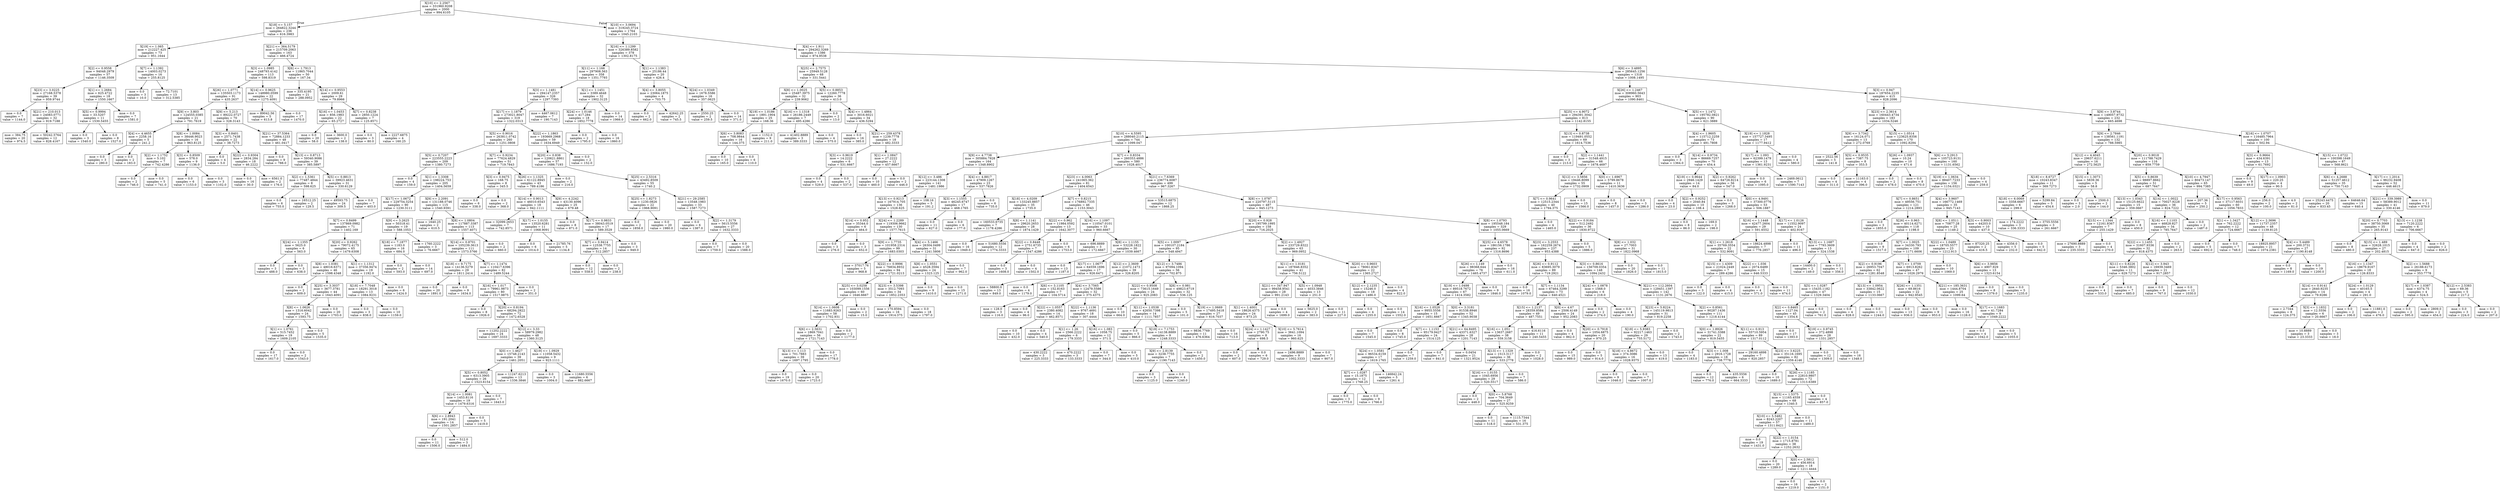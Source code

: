 digraph Tree {
node [shape=box] ;
0 [label="X[10] <= 2.2567\nmse = 331960.9208\nsamples = 2000\nvalue = 994.6105"] ;
1 [label="X[18] <= 5.157\nmse = 264822.3244\nsamples = 236\nvalue = 616.3983"] ;
0 -> 1 [labeldistance=2.5, labelangle=45, headlabel="True"] ;
2 [label="X[19] <= 1.065\nmse = 212227.425\nsamples = 73\nvalue = 951.1644"] ;
1 -> 2 ;
3 [label="X[2] <= 0.9558\nmse = 94048.2979\nsamples = 57\nvalue = 1146.3509"] ;
2 -> 3 ;
4 [label="X[23] <= 3.0225\nmse = 27168.5378\nsamples = 39\nvalue = 959.9744"] ;
3 -> 4 ;
5 [label="mse = 0.0\nsamples = 7\nvalue = 1144.0"] ;
4 -> 5 ;
6 [label="X[21] <= 210.013\nmse = 24083.0771\nsamples = 32\nvalue = 919.7188"] ;
4 -> 6 ;
7 [label="mse = 384.75\nsamples = 20\nvalue = 974.5"] ;
6 -> 7 ;
8 [label="mse = 50242.5764\nsamples = 12\nvalue = 828.4167"] ;
6 -> 8 ;
9 [label="X[1] <= 1.2684\nmse = 625.4722\nsamples = 18\nvalue = 1550.1667"] ;
3 -> 9 ;
10 [label="X[5] <= 0.9994\nmse = 33.5207\nsamples = 11\nvalue = 1530.5455"] ;
9 -> 10 ;
11 [label="mse = 0.0\nsamples = 3\nvalue = 1540.0"] ;
10 -> 11 ;
12 [label="mse = 0.0\nsamples = 8\nvalue = 1527.0"] ;
10 -> 12 ;
13 [label="mse = 0.0\nsamples = 7\nvalue = 1581.0"] ;
9 -> 13 ;
14 [label="X[7] <= 1.1392\nmse = 14003.0273\nsamples = 16\nvalue = 255.8125"] ;
2 -> 14 ;
15 [label="mse = 0.0\nsamples = 3\nvalue = 10.0"] ;
14 -> 15 ;
16 [label="mse = 72.7101\nsamples = 13\nvalue = 312.5385"] ;
14 -> 16 ;
17 [label="X[21] <= 364.5179\nmse = 215709.2063\nsamples = 163\nvalue = 466.4724"] ;
1 -> 17 ;
18 [label="X[3] <= 1.0985\nmse = 248793.4142\nsamples = 113\nvalue = 598.8319"] ;
17 -> 18 ;
19 [label="X[26] <= 1.0771\nmse = 135503.1173\nsamples = 91\nvalue = 435.2637"] ;
18 -> 19 ;
20 [label="X[9] <= 3.803\nmse = 124555.0385\nsamples = 21\nvalue = 791.7619"] ;
19 -> 20 ;
21 [label="X[4] <= 4.4655\nmse = 2258.16\nsamples = 5\nvalue = 241.2"] ;
20 -> 21 ;
22 [label="mse = 0.0\nsamples = 3\nvalue = 280.0"] ;
21 -> 22 ;
23 [label="mse = 0.0\nsamples = 2\nvalue = 183.0"] ;
21 -> 23 ;
24 [label="X[8] <= 1.0084\nmse = 38446.9023\nsamples = 16\nvalue = 963.8125"] ;
20 -> 24 ;
25 [label="X[2] <= 1.1752\nmse = 5.102\nsamples = 7\nvalue = 742.4286"] ;
24 -> 25 ;
26 [label="mse = 0.0\nsamples = 2\nvalue = 746.0"] ;
25 -> 26 ;
27 [label="mse = 0.0\nsamples = 5\nvalue = 741.0"] ;
25 -> 27 ;
28 [label="X[3] <= 0.8509\nmse = 578.0\nsamples = 9\nvalue = 1136.0"] ;
24 -> 28 ;
29 [label="mse = 0.0\nsamples = 6\nvalue = 1153.0"] ;
28 -> 29 ;
30 [label="mse = 0.0\nsamples = 3\nvalue = 1102.0"] ;
28 -> 30 ;
31 [label="X[9] <= 5.213\nmse = 89222.0727\nsamples = 70\nvalue = 328.3143"] ;
19 -> 31 ;
32 [label="X[3] <= 0.8401\nmse = 2571.7438\nsamples = 22\nvalue = 38.7273"] ;
31 -> 32 ;
33 [label="mse = 0.0\nsamples = 4\nvalue = 5.0"] ;
32 -> 33 ;
34 [label="X[22] <= 0.9304\nmse = 2834.284\nsamples = 18\nvalue = 46.2222"] ;
32 -> 34 ;
35 [label="mse = 0.0\nsamples = 16\nvalue = 30.0"] ;
34 -> 35 ;
36 [label="mse = 6561.0\nsamples = 2\nvalue = 176.0"] ;
34 -> 36 ;
37 [label="X[21] <= 37.5364\nmse = 72884.1233\nsamples = 48\nvalue = 461.0417"] ;
31 -> 37 ;
38 [label="mse = 0.0\nsamples = 9\nvalue = 788.0"] ;
37 -> 38 ;
39 [label="X[13] <= 0.8713\nmse = 59340.9086\nsamples = 39\nvalue = 385.5897"] ;
37 -> 39 ;
40 [label="X[2] <= 1.5361\nmse = 77487.4844\nsamples = 8\nvalue = 598.625"] ;
39 -> 40 ;
41 [label="mse = 0.0\nsamples = 6\nvalue = 755.0"] ;
40 -> 41 ;
42 [label="mse = 16512.25\nsamples = 2\nvalue = 129.5"] ;
40 -> 42 ;
43 [label="X[5] <= 0.8813\nmse = 39923.4631\nsamples = 31\nvalue = 330.6129"] ;
39 -> 43 ;
44 [label="mse = 49593.75\nsamples = 24\nvalue = 309.5"] ;
43 -> 44 ;
45 [label="mse = 0.0\nsamples = 7\nvalue = 403.0"] ;
43 -> 45 ;
46 [label="X[14] <= 0.9625\nmse = 148980.0599\nsamples = 22\nvalue = 1275.4091"] ;
18 -> 46 ;
47 [label="mse = 89042.56\nsamples = 5\nvalue = 613.8"] ;
46 -> 47 ;
48 [label="mse = 0.0\nsamples = 17\nvalue = 1470.0"] ;
46 -> 48 ;
49 [label="X[6] <= 1.7913\nmse = 11865.7044\nsamples = 50\nvalue = 167.34"] ;
17 -> 49 ;
50 [label="mse = 335.4195\nsamples = 21\nvalue = 288.0952"] ;
49 -> 50 ;
51 [label="X[14] <= 0.9553\nmse = 2009.61\nsamples = 29\nvalue = 79.8966"] ;
49 -> 51 ;
52 [label="X[16] <= 1.0453\nmse = 856.1983\nsamples = 22\nvalue = 65.2727"] ;
51 -> 52 ;
53 [label="mse = 0.0\nsamples = 20\nvalue = 58.0"] ;
52 -> 53 ;
54 [label="mse = 3600.0\nsamples = 2\nvalue = 138.0"] ;
52 -> 54 ;
55 [label="X[7] <= 0.8238\nmse = 2850.1224\nsamples = 7\nvalue = 125.8571"] ;
51 -> 55 ;
56 [label="mse = 0.0\nsamples = 3\nvalue = 80.0"] ;
55 -> 56 ;
57 [label="mse = 2227.6875\nsamples = 4\nvalue = 160.25"] ;
55 -> 57 ;
58 [label="X[10] <= 3.0694\nmse = 319245.3724\nsamples = 1764\nvalue = 1045.2103"] ;
0 -> 58 [labeldistance=2.5, labelangle=-45, headlabel="False"] ;
59 [label="X[16] <= 1.1299\nmse = 326389.8582\nsamples = 378\nvalue = 1302.8175"] ;
58 -> 59 ;
60 [label="X[11] <= 1.166\nmse = 297908.563\nsamples = 358\nvalue = 1351.7793"] ;
59 -> 60 ;
61 [label="X[3] <= 1.1481\nmse = 294147.2357\nsamples = 326\nvalue = 1297.7393"] ;
60 -> 61 ;
62 [label="X[17] <= 1.1879\nmse = 273021.8047\nsamples = 319\nvalue = 1322.0313"] ;
61 -> 62 ;
63 [label="X[5] <= 0.9016\nmse = 263811.0742\nsamples = 260\nvalue = 1251.0808"] ;
62 -> 63 ;
64 [label="X[5] <= 0.7207\nmse = 223555.2223\nsamples = 209\nvalue = 1380.7273"] ;
63 -> 64 ;
65 [label="mse = 0.0\nsamples = 4\nvalue = 159.0"] ;
64 -> 65 ;
66 [label="X[1] <= 1.3308\nmse = 198224.753\nsamples = 205\nvalue = 1404.5659"] ;
64 -> 66 ;
67 [label="X[17] <= 1.0672\nmse = 229754.3254\nsamples = 90\nvalue = 1230.3111"] ;
66 -> 67 ;
68 [label="X[7] <= 0.8499\nmse = 137869.0982\nsamples = 71\nvalue = 1402.169"] ;
67 -> 68 ;
69 [label="X[24] <= 1.1355\nmse = 5625.0\nsamples = 6\nvalue = 563.0"] ;
68 -> 69 ;
70 [label="mse = 0.0\nsamples = 3\nvalue = 488.0"] ;
69 -> 70 ;
71 [label="mse = 0.0\nsamples = 3\nvalue = 638.0"] ;
69 -> 71 ;
72 [label="X[20] <= 0.9262\nmse = 79072.4175\nsamples = 65\nvalue = 1479.6308"] ;
68 -> 72 ;
73 [label="X[8] <= 1.0381\nmse = 48016.6371\nsamples = 46\nvalue = 1598.4348"] ;
72 -> 73 ;
74 [label="mse = 0.0\nsamples = 2\nvalue = 609.0"] ;
73 -> 74 ;
75 [label="X[25] <= 3.3037\nmse = 3677.3781\nsamples = 44\nvalue = 1643.4091"] ;
73 -> 75 ;
76 [label="X[8] <= 1.0626\nmse = 1316.6042\nsamples = 24\nvalue = 1593.75"] ;
75 -> 76 ;
77 [label="X[1] <= 1.0761\nmse = 515.7452\nsamples = 19\nvalue = 1609.2105"] ;
76 -> 77 ;
78 [label="mse = 0.0\nsamples = 17\nvalue = 1617.0"] ;
77 -> 78 ;
79 [label="mse = 0.0\nsamples = 2\nvalue = 1543.0"] ;
77 -> 79 ;
80 [label="mse = 0.0\nsamples = 5\nvalue = 1535.0"] ;
76 -> 80 ;
81 [label="mse = 0.0\nsamples = 20\nvalue = 1703.0"] ;
75 -> 81 ;
82 [label="X[1] <= 1.1312\nmse = 37356.9474\nsamples = 19\nvalue = 1192.0"] ;
72 -> 82 ;
83 [label="X[18] <= 7.7048\nmse = 18291.3018\nsamples = 13\nvalue = 1084.9231"] ;
82 -> 83 ;
84 [label="mse = 0.0\nsamples = 3\nvalue = 838.0"] ;
83 -> 84 ;
85 [label="mse = 0.0\nsamples = 10\nvalue = 1159.0"] ;
83 -> 85 ;
86 [label="mse = 0.0\nsamples = 6\nvalue = 1424.0"] ;
82 -> 86 ;
87 [label="X[9] <= 3.2625\nmse = 50318.41\nsamples = 19\nvalue = 588.1053"] ;
67 -> 87 ;
88 [label="X[18] <= 7.1877\nmse = 1183.0\nsamples = 16\nvalue = 684.0"] ;
87 -> 88 ;
89 [label="mse = 0.0\nsamples = 2\nvalue = 593.0"] ;
88 -> 89 ;
90 [label="mse = 0.0\nsamples = 14\nvalue = 697.0"] ;
88 -> 90 ;
91 [label="mse = 1760.2222\nsamples = 3\nvalue = 76.6667"] ;
87 -> 91 ;
92 [label="X[9] <= 2.2091\nmse = 131188.0746\nsamples = 115\nvalue = 1540.9391"] ;
66 -> 92 ;
93 [label="mse = 1640.25\nsamples = 2\nvalue = 610.5"] ;
92 -> 93 ;
94 [label="X[8] <= 1.0804\nmse = 117887.3387\nsamples = 113\nvalue = 1557.4071"] ;
92 -> 94 ;
95 [label="X[14] <= 0.8701\nmse = 105239.3613\nsamples = 111\nvalue = 1573.5766"] ;
94 -> 95 ;
96 [label="X[18] <= 9.7175\nmse = 14136.5279\nsamples = 29\nvalue = 1811.2414"] ;
95 -> 96 ;
97 [label="mse = 0.0\nsamples = 20\nvalue = 1891.0"] ;
96 -> 97 ;
98 [label="mse = 0.0\nsamples = 9\nvalue = 1634.0"] ;
96 -> 98 ;
99 [label="X[7] <= 1.1474\nmse = 110417.6396\nsamples = 82\nvalue = 1489.5244"] ;
95 -> 99 ;
100 [label="X[16] <= 1.017\nmse = 79961.9873\nsamples = 80\nvalue = 1517.9875"] ;
99 -> 100 ;
101 [label="mse = 0.0\nsamples = 8\nvalue = 1926.0"] ;
100 -> 101 ;
102 [label="X[20] <= 0.8194\nmse = 68294.2822\nsamples = 72\nvalue = 1472.6528"] ;
100 -> 102 ;
103 [label="mse = 11202.2222\nsamples = 24\nvalue = 1697.3333"] ;
102 -> 103 ;
104 [label="X[12] <= 3.33\nmse = 58979.2982\nsamples = 48\nvalue = 1360.3125"] ;
102 -> 104 ;
105 [label="X[0] <= 1.4627\nmse = 15748.2143\nsamples = 39\nvalue = 1461.2051"] ;
104 -> 105 ;
106 [label="X[5] <= 0.8052\nmse = 6313.3905\nsamples = 26\nvalue = 1523.6154"] ;
105 -> 106 ;
107 [label="X[14] <= 1.0081\nmse = 1453.8116\nsamples = 19\nvalue = 1479.6316"] ;
106 -> 107 ;
108 [label="X[6] <= 2.8943\nmse = 191.2041\nsamples = 14\nvalue = 1501.2857"] ;
107 -> 108 ;
109 [label="mse = 0.0\nsamples = 11\nvalue = 1506.0"] ;
108 -> 109 ;
110 [label="mse = 512.0\nsamples = 3\nvalue = 1484.0"] ;
108 -> 110 ;
111 [label="mse = 0.0\nsamples = 5\nvalue = 1419.0"] ;
107 -> 111 ;
112 [label="mse = 0.0\nsamples = 7\nvalue = 1643.0"] ;
106 -> 112 ;
113 [label="mse = 11247.6213\nsamples = 13\nvalue = 1336.3846"] ;
105 -> 113 ;
114 [label="X[19] <= 1.0929\nmse = 11058.5432\nsamples = 9\nvalue = 923.1111"] ;
104 -> 114 ;
115 [label="mse = 0.0\nsamples = 3\nvalue = 1004.0"] ;
114 -> 115 ;
116 [label="mse = 11680.5556\nsamples = 6\nvalue = 882.6667"] ;
114 -> 116 ;
117 [label="mse = 0.0\nsamples = 2\nvalue = 351.0"] ;
99 -> 117 ;
118 [label="mse = 0.0\nsamples = 2\nvalue = 660.0"] ;
94 -> 118 ;
119 [label="X[7] <= 0.9234\nmse = 77624.4829\nsamples = 51\nvalue = 719.7843"] ;
63 -> 119 ;
120 [label="X[3] <= 0.9475\nmse = 168.75\nsamples = 8\nvalue = 345.5"] ;
119 -> 120 ;
121 [label="mse = 0.0\nsamples = 6\nvalue = 338.0"] ;
120 -> 121 ;
122 [label="mse = 0.0\nsamples = 2\nvalue = 368.0"] ;
120 -> 122 ;
123 [label="X[26] <= 1.1325\nmse = 61122.8945\nsamples = 43\nvalue = 789.4186"] ;
119 -> 123 ;
124 [label="X[14] <= 0.9013\nmse = 46010.6543\nsamples = 18\nvalue = 942.1111"] ;
123 -> 124 ;
125 [label="mse = 32099.2653\nsamples = 7\nvalue = 742.8571"] ;
124 -> 125 ;
126 [label="X[17] <= 1.0155\nmse = 13520.6281\nsamples = 11\nvalue = 1068.9091"] ;
124 -> 126 ;
127 [label="mse = 0.0\nsamples = 6\nvalue = 1014.0"] ;
126 -> 127 ;
128 [label="mse = 21785.76\nsamples = 5\nvalue = 1134.8"] ;
126 -> 128 ;
129 [label="X[9] <= 4.2242\nmse = 43130.4096\nsamples = 25\nvalue = 679.48"] ;
123 -> 129 ;
130 [label="mse = 0.0\nsamples = 8\nvalue = 871.0"] ;
129 -> 130 ;
131 [label="X[17] <= 0.9833\nmse = 38043.0519\nsamples = 17\nvalue = 589.3529"] ;
129 -> 131 ;
132 [label="X[7] <= 0.9414\nmse = 12538.7755\nsamples = 14\nvalue = 512.2857"] ;
131 -> 132 ;
133 [label="mse = 0.0\nsamples = 12\nvalue = 558.0"] ;
132 -> 133 ;
134 [label="mse = 0.0\nsamples = 2\nvalue = 238.0"] ;
132 -> 134 ;
135 [label="mse = 0.0\nsamples = 3\nvalue = 949.0"] ;
131 -> 135 ;
136 [label="X[22] <= 1.1863\nmse = 193669.2968\nsamples = 59\nvalue = 1634.6949"] ;
62 -> 136 ;
137 [label="X[20] <= 0.838\nmse = 120621.8861\nsamples = 57\nvalue = 1686.7193"] ;
136 -> 137 ;
138 [label="mse = 0.0\nsamples = 2\nvalue = 216.0"] ;
137 -> 138 ;
139 [label="X[25] <= 2.5316\nmse = 43492.8509\nsamples = 55\nvalue = 1740.2"] ;
137 -> 139 ;
140 [label="X[25] <= 1.8273\nmse = 1230.0826\nsamples = 22\nvalue = 1968.9091"] ;
139 -> 140 ;
141 [label="mse = 0.0\nsamples = 2\nvalue = 1858.0"] ;
140 -> 141 ;
142 [label="mse = 0.0\nsamples = 20\nvalue = 1980.0"] ;
140 -> 142 ;
143 [label="X[21] <= 29.2585\nmse = 13548.1983\nsamples = 33\nvalue = 1587.7273"] ;
139 -> 143 ;
144 [label="mse = 0.0\nsamples = 6\nvalue = 1387.0"] ;
143 -> 144 ;
145 [label="X[2] <= 1.3179\nmse = 5615.5556\nsamples = 27\nvalue = 1632.3333"] ;
143 -> 145 ;
146 [label="mse = 0.0\nsamples = 7\nvalue = 1759.0"] ;
145 -> 146 ;
147 [label="mse = 0.0\nsamples = 20\nvalue = 1588.0"] ;
145 -> 147 ;
148 [label="mse = 0.0\nsamples = 2\nvalue = 152.0"] ;
136 -> 148 ;
149 [label="mse = 4467.0612\nsamples = 7\nvalue = 190.7143"] ;
61 -> 149 ;
150 [label="X[1] <= 1.1451\nmse = 3389.4648\nsamples = 32\nvalue = 1902.3125"] ;
60 -> 150 ;
151 [label="X[24] <= 1.0146\nmse = 417.284\nsamples = 18\nvalue = 1852.7778"] ;
150 -> 151 ;
152 [label="mse = 0.0\nsamples = 2\nvalue = 1795.0"] ;
151 -> 152 ;
153 [label="mse = 0.0\nsamples = 16\nvalue = 1860.0"] ;
151 -> 153 ;
154 [label="mse = 0.0\nsamples = 14\nvalue = 1966.0"] ;
150 -> 154 ;
155 [label="X[1] <= 1.1383\nmse = 25186.44\nsamples = 20\nvalue = 426.4"] ;
59 -> 155 ;
156 [label="X[4] <= 3.8055\nmse = 23064.1875\nsamples = 4\nvalue = 703.75"] ;
155 -> 156 ;
157 [label="mse = 0.0\nsamples = 2\nvalue = 662.0"] ;
156 -> 157 ;
158 [label="mse = 42642.25\nsamples = 2\nvalue = 745.5"] ;
156 -> 158 ;
159 [label="X[24] <= 1.0349\nmse = 1678.5586\nsamples = 16\nvalue = 357.0625"] ;
155 -> 159 ;
160 [label="mse = 2550.25\nsamples = 2\nvalue = 259.5"] ;
159 -> 160 ;
161 [label="mse = 0.0\nsamples = 14\nvalue = 371.0"] ;
159 -> 161 ;
162 [label="X[4] <= 1.911\nmse = 294262.3269\nsamples = 1386\nvalue = 974.9538"] ;
58 -> 162 ;
163 [label="X[25] <= 2.7575\nmse = 25949.5128\nsamples = 68\nvalue = 331.5441"] ;
162 -> 163 ;
164 [label="X[8] <= 1.0025\nmse = 25487.3975\nsamples = 32\nvalue = 239.9062"] ;
163 -> 164 ;
165 [label="X[19] <= 1.0186\nmse = 1891.1904\nsamples = 25\nvalue = 168.36"] ;
164 -> 165 ;
166 [label="X[6] <= 3.8083\nmse = 708.9844\nsamples = 16\nvalue = 144.375"] ;
165 -> 166 ;
167 [label="mse = 0.0\nsamples = 10\nvalue = 165.0"] ;
166 -> 167 ;
168 [label="mse = 0.0\nsamples = 6\nvalue = 110.0"] ;
166 -> 168 ;
169 [label="mse = 1152.0\nsamples = 9\nvalue = 211.0"] ;
165 -> 169 ;
170 [label="X[16] <= 1.1318\nmse = 26186.2449\nsamples = 7\nvalue = 495.4286"] ;
164 -> 170 ;
171 [label="mse = 41402.8889\nsamples = 3\nvalue = 389.3333"] ;
170 -> 171 ;
172 [label="mse = 0.0\nsamples = 4\nvalue = 575.0"] ;
170 -> 172 ;
173 [label="X[5] <= 0.8853\nmse = 12260.7778\nsamples = 36\nvalue = 413.0"] ;
163 -> 173 ;
174 [label="mse = 0.0\nsamples = 2\nvalue = 13.0"] ;
173 -> 174 ;
175 [label="X[4] <= 1.4864\nmse = 3016.6021\nsamples = 34\nvalue = 436.5294"] ;
173 -> 175 ;
176 [label="mse = 0.0\nsamples = 16\nvalue = 385.0"] ;
175 -> 176 ;
177 [label="X[21] <= 259.4378\nmse = 1239.7778\nsamples = 18\nvalue = 482.3333"] ;
175 -> 177 ;
178 [label="X[3] <= 0.9619\nmse = 14.2222\nsamples = 6\nvalue = 531.6667"] ;
177 -> 178 ;
179 [label="mse = 0.0\nsamples = 4\nvalue = 529.0"] ;
178 -> 179 ;
180 [label="mse = 0.0\nsamples = 2\nvalue = 537.0"] ;
178 -> 180 ;
181 [label="X[1] <= 1.0847\nmse = 27.2222\nsamples = 12\nvalue = 457.6667"] ;
177 -> 181 ;
182 [label="mse = 0.0\nsamples = 10\nvalue = 460.0"] ;
181 -> 182 ;
183 [label="mse = 0.0\nsamples = 2\nvalue = 446.0"] ;
181 -> 183 ;
184 [label="X[6] <= 3.4895\nmse = 285645.1256\nsamples = 1318\nvalue = 1008.1495"] ;
162 -> 184 ;
185 [label="X[26] <= 1.2467\nmse = 308960.5643\nsamples = 903\nvalue = 1090.8461"] ;
184 -> 185 ;
186 [label="X[25] <= 4.9072\nmse = 294391.3042\nsamples = 813\nvalue = 1142.8155"] ;
185 -> 186 ;
187 [label="X[10] <= 4.5595\nmse = 288040.2115\nsamples = 744\nvalue = 1099.047"] ;
186 -> 187 ;
188 [label="X[9] <= 4.7738\nmse = 305884.7928\nsamples = 164\nvalue = 1348.8902"] ;
187 -> 188 ;
189 [label="X[12] <= 3.486\nmse = 223144.1308\nsamples = 141\nvalue = 1481.1986"] ;
188 -> 189 ;
190 [label="X[13] <= 0.9213\nmse = 167914.705\nsamples = 136\nvalue = 1528.625"] ;
189 -> 190 ;
191 [label="X[14] <= 0.952\nmse = 35344.0\nsamples = 6\nvalue = 464.0"] ;
190 -> 191 ;
192 [label="mse = 0.0\nsamples = 3\nvalue = 276.0"] ;
191 -> 192 ;
193 [label="mse = 0.0\nsamples = 3\nvalue = 652.0"] ;
191 -> 193 ;
194 [label="X[24] <= 1.2289\nmse = 119306.9662\nsamples = 130\nvalue = 1577.7615"] ;
190 -> 194 ;
195 [label="X[9] <= 1.7735\nmse = 101958.2314\nsamples = 99\nvalue = 1683.0303"] ;
194 -> 195 ;
196 [label="mse = 37017.76\nsamples = 5\nvalue = 968.8"] ;
195 -> 196 ;
197 [label="X[22] <= 0.9996\nmse = 76834.8932\nsamples = 94\nvalue = 1721.0213"] ;
195 -> 197 ;
198 [label="X[25] <= 3.0258\nmse = 103099.1556\nsamples = 60\nvalue = 1646.6667"] ;
197 -> 198 ;
199 [label="X[14] <= 1.0608\nmse = 11683.9263\nsamples = 58\nvalue = 1702.931"] ;
198 -> 199 ;
200 [label="X[6] <= 2.5631\nmse = 1869.7041\nsamples = 56\nvalue = 1721.7143"] ;
199 -> 200 ;
201 [label="X[13] <= 1.113\nmse = 701.7883\nsamples = 39\nvalue = 1697.1795"] ;
200 -> 201 ;
202 [label="mse = 0.0\nsamples = 19\nvalue = 1670.0"] ;
201 -> 202 ;
203 [label="mse = 0.0\nsamples = 20\nvalue = 1723.0"] ;
201 -> 203 ;
204 [label="mse = 0.0\nsamples = 17\nvalue = 1778.0"] ;
200 -> 204 ;
205 [label="mse = 0.0\nsamples = 2\nvalue = 1177.0"] ;
199 -> 205 ;
206 [label="mse = 0.0\nsamples = 2\nvalue = 15.0"] ;
198 -> 206 ;
207 [label="X[23] <= 3.5398\nmse = 3512.7093\nsamples = 34\nvalue = 1852.2353"] ;
197 -> 207 ;
208 [label="mse = 170.8594\nsamples = 16\nvalue = 1914.375"] ;
207 -> 208 ;
209 [label="mse = 0.0\nsamples = 18\nvalue = 1797.0"] ;
207 -> 209 ;
210 [label="X[4] <= 5.1466\nmse = 26304.0499\nsamples = 31\nvalue = 1241.5806"] ;
194 -> 210 ;
211 [label="X[8] <= 1.0551\nmse = 4528.3594\nsamples = 24\nvalue = 1323.125"] ;
210 -> 211 ;
212 [label="mse = 0.0\nsamples = 9\nvalue = 1410.0"] ;
211 -> 212 ;
213 [label="mse = 0.0\nsamples = 15\nvalue = 1271.0"] ;
211 -> 213 ;
214 [label="mse = 0.0\nsamples = 7\nvalue = 962.0"] ;
210 -> 214 ;
215 [label="mse = 108.16\nsamples = 5\nvalue = 191.2"] ;
189 -> 215 ;
216 [label="X[4] <= 4.8817\nmse = 47909.1267\nsamples = 23\nvalue = 537.7826"] ;
188 -> 216 ;
217 [label="X[3] <= 1.1555\nmse = 46245.6747\nsamples = 17\nvalue = 468.1765"] ;
216 -> 217 ;
218 [label="mse = 0.0\nsamples = 11\nvalue = 627.0"] ;
217 -> 218 ;
219 [label="mse = 0.0\nsamples = 6\nvalue = 177.0"] ;
217 -> 219 ;
220 [label="mse = 0.0\nsamples = 6\nvalue = 735.0"] ;
216 -> 220 ;
221 [label="X[7] <= 0.8334\nmse = 260353.4886\nsamples = 580\nvalue = 1028.4017"] ;
187 -> 221 ;
222 [label="X[23] <= 4.0063\nmse = 241065.362\nsamples = 81\nvalue = 1404.6543"] ;
221 -> 222 ;
223 [label="X[18] <= 4.0209\nmse = 133245.8857\nsamples = 35\nvalue = 1735.0"] ;
222 -> 223 ;
224 [label="mse = 160533.6735\nsamples = 7\nvalue = 1178.4286"] ;
223 -> 224 ;
225 [label="X[8] <= 1.1141\nmse = 29620.2653\nsamples = 28\nvalue = 1874.1429"] ;
223 -> 225 ;
226 [label="mse = 0.0\nsamples = 16\nvalue = 1949.0"] ;
225 -> 226 ;
227 [label="mse = 51680.5556\nsamples = 12\nvalue = 1774.3333"] ;
225 -> 227 ;
228 [label="X[7] <= 0.8215\nmse = 176892.7335\nsamples = 46\nvalue = 1153.3043"] ;
222 -> 228 ;
229 [label="X[22] <= 0.962\nmse = 11984.0592\nsamples = 13\nvalue = 1642.3077"] ;
228 -> 229 ;
230 [label="X[22] <= 0.8448\nmse = 2751.6735\nsamples = 7\nvalue = 1547.4286"] ;
229 -> 230 ;
231 [label="mse = 0.0\nsamples = 3\nvalue = 1608.0"] ;
230 -> 231 ;
232 [label="mse = 0.0\nsamples = 4\nvalue = 1502.0"] ;
230 -> 232 ;
233 [label="mse = 0.0\nsamples = 6\nvalue = 1753.0"] ;
229 -> 233 ;
234 [label="X[16] <= 1.1097\nmse = 110547.0101\nsamples = 33\nvalue = 960.6667"] ;
228 -> 234 ;
235 [label="mse = 696.8889\nsamples = 3\nvalue = 172.6667"] ;
234 -> 235 ;
236 [label="X[8] <= 1.1155\nmse = 53228.1822\nsamples = 30\nvalue = 1039.4667"] ;
234 -> 236 ;
237 [label="mse = 0.0\nsamples = 13\nvalue = 1187.0"] ;
236 -> 237 ;
238 [label="X[17] <= 1.0677\nmse = 64559.1696\nsamples = 17\nvalue = 926.6471"] ;
236 -> 238 ;
239 [label="mse = 58800.0\nsamples = 13\nvalue = 849.0"] ;
238 -> 239 ;
240 [label="mse = 0.0\nsamples = 4\nvalue = 1179.0"] ;
238 -> 240 ;
241 [label="X[21] <= 7.6369\nmse = 236774.6087\nsamples = 499\nvalue = 967.3267"] ;
221 -> 241 ;
242 [label="mse = 53515.6875\nsamples = 12\nvalue = 1868.25"] ;
241 -> 242 ;
243 [label="X[8] <= 1.0787\nmse = 220797.5115\nsamples = 487\nvalue = 945.1273"] ;
241 -> 243 ;
244 [label="X[20] <= 0.928\nmse = 195799.1995\nsamples = 158\nvalue = 716.2025"] ;
243 -> 244 ;
245 [label="X[5] <= 1.0097\nmse = 100107.2184\nsamples = 95\nvalue = 548.4947"] ;
244 -> 245 ;
246 [label="X[12] <= 2.3609\nmse = 21072.1473\nsamples = 39\nvalue = 326.8205"] ;
245 -> 246 ;
247 [label="X[6] <= 3.1105\nmse = 152.8163\nsamples = 7\nvalue = 104.5714"] ;
246 -> 247 ;
248 [label="mse = 128.0\nsamples = 3\nvalue = 116.0"] ;
247 -> 248 ;
249 [label="mse = 0.0\nsamples = 4\nvalue = 96.0"] ;
247 -> 249 ;
250 [label="X[4] <= 3.7565\nmse = 12479.5586\nsamples = 32\nvalue = 375.4375"] ;
246 -> 250 ;
251 [label="X[22] <= 1.0557\nmse = 2380.4082\nsamples = 14\nvalue = 462.8571"] ;
250 -> 251 ;
252 [label="mse = 0.0\nsamples = 10\nvalue = 432.0"] ;
251 -> 252 ;
253 [label="mse = 0.0\nsamples = 4\nvalue = 540.0"] ;
251 -> 253 ;
254 [label="X[22] <= 1.1136\nmse = 9767.4691\nsamples = 18\nvalue = 307.4444"] ;
250 -> 254 ;
255 [label="X[1] <= 1.26\nmse = 2566.2222\nsamples = 6\nvalue = 179.3333"] ;
254 -> 255 ;
256 [label="mse = 430.2222\nsamples = 3\nvalue = 225.3333"] ;
255 -> 256 ;
257 [label="mse = 470.2222\nsamples = 3\nvalue = 133.3333"] ;
255 -> 257 ;
258 [label="X[16] <= 1.083\nmse = 1058.75\nsamples = 12\nvalue = 371.5"] ;
254 -> 258 ;
259 [label="mse = 0.0\nsamples = 7\nvalue = 344.0"] ;
258 -> 259 ;
260 [label="mse = 0.0\nsamples = 5\nvalue = 410.0"] ;
258 -> 260 ;
261 [label="X[12] <= 3.7486\nmse = 97094.1094\nsamples = 56\nvalue = 702.875"] ;
245 -> 261 ;
262 [label="X[22] <= 0.9508\nmse = 73615.1649\nsamples = 24\nvalue = 925.2083"] ;
261 -> 262 ;
263 [label="mse = 0.0\nsamples = 10\nvalue = 664.0"] ;
262 -> 263 ;
264 [label="X[11] <= 1.0538\nmse = 42650.7398\nsamples = 14\nvalue = 1111.7857"] ;
262 -> 264 ;
265 [label="mse = 0.0\nsamples = 5\nvalue = 866.0"] ;
264 -> 265 ;
266 [label="X[18] <= 7.1753\nmse = 14138.8889\nsamples = 9\nvalue = 1248.3333"] ;
264 -> 266 ;
267 [label="X[9] <= 2.8139\nmse = 3238.7755\nsamples = 7\nvalue = 1190.7143"] ;
266 -> 267 ;
268 [label="mse = 0.0\nsamples = 3\nvalue = 1125.0"] ;
267 -> 268 ;
269 [label="mse = 0.0\nsamples = 4\nvalue = 1240.0"] ;
267 -> 269 ;
270 [label="mse = 0.0\nsamples = 2\nvalue = 1450.0"] ;
266 -> 270 ;
271 [label="X[8] <= 0.981\nmse = 49823.6719\nsamples = 32\nvalue = 536.125"] ;
261 -> 271 ;
272 [label="mse = 0.0\nsamples = 5\nvalue = 101.0"] ;
271 -> 272 ;
273 [label="X[19] <= 1.0669\nmse = 17495.5418\nsamples = 27\nvalue = 616.7037"] ;
271 -> 273 ;
274 [label="mse = 9836.7769\nsamples = 11\nvalue = 476.6364"] ;
273 -> 274 ;
275 [label="mse = 0.0\nsamples = 16\nvalue = 713.0"] ;
273 -> 275 ;
276 [label="X[2] <= 1.4927\nmse = 233729.8322\nsamples = 63\nvalue = 969.0952"] ;
244 -> 276 ;
277 [label="X[11] <= 1.0181\nmse = 187846.8352\nsamples = 41\nvalue = 756.5122"] ;
276 -> 277 ;
278 [label="X[21] <= 347.947\nmse = 99458.9541\nsamples = 28\nvalue = 991.2143"] ;
277 -> 278 ;
279 [label="X[1] <= 1.4001\nmse = 18626.4375\nsamples = 24\nvalue = 873.25"] ;
278 -> 279 ;
280 [label="X[24] <= 1.1427\nmse = 2790.75\nsamples = 8\nvalue = 698.5"] ;
279 -> 280 ;
281 [label="mse = 0.0\nsamples = 2\nvalue = 607.0"] ;
280 -> 281 ;
282 [label="mse = 0.0\nsamples = 6\nvalue = 729.0"] ;
280 -> 282 ;
283 [label="X[10] <= 5.7614\nmse = 3641.1094\nsamples = 16\nvalue = 960.625"] ;
279 -> 283 ;
284 [label="mse = 2496.8889\nsamples = 9\nvalue = 1002.3333"] ;
283 -> 284 ;
285 [label="mse = 0.0\nsamples = 7\nvalue = 907.0"] ;
283 -> 285 ;
286 [label="mse = 0.0\nsamples = 4\nvalue = 1699.0"] ;
278 -> 286 ;
287 [label="X[5] <= 1.0948\nmse = 4033.3846\nsamples = 13\nvalue = 251.0"] ;
277 -> 287 ;
288 [label="mse = 5625.0\nsamples = 2\nvalue = 383.0"] ;
287 -> 288 ;
289 [label="mse = 0.0\nsamples = 11\nvalue = 227.0"] ;
287 -> 289 ;
290 [label="X[20] <= 0.9603\nmse = 78061.8347\nsamples = 22\nvalue = 1365.2727"] ;
276 -> 290 ;
291 [label="X[12] <= 2.1235\nmse = 15246.0\nsamples = 18\nvalue = 1486.0"] ;
290 -> 291 ;
292 [label="mse = 0.0\nsamples = 4\nvalue = 1255.0"] ;
291 -> 292 ;
293 [label="mse = 0.0\nsamples = 14\nvalue = 1552.0"] ;
291 -> 293 ;
294 [label="mse = 0.0\nsamples = 4\nvalue = 822.0"] ;
290 -> 294 ;
295 [label="X[8] <= 1.0793\nmse = 195548.184\nsamples = 329\nvalue = 1055.0669"] ;
243 -> 295 ;
296 [label="X[25] <= 4.6578\nmse = 186156.1786\nsamples = 92\nvalue = 1316.8696"] ;
295 -> 296 ;
297 [label="X[26] <= 1.149\nmse = 98368.644\nsamples = 76\nvalue = 1465.4737"] ;
296 -> 297 ;
298 [label="X[19] <= 1.0498\nmse = 89518.7672\nsamples = 67\nvalue = 1414.3582"] ;
297 -> 298 ;
299 [label="X[16] <= 1.0528\nmse = 9955.5556\nsamples = 15\nvalue = 1651.6667"] ;
298 -> 299 ;
300 [label="mse = 0.0\nsamples = 7\nvalue = 1545.0"] ;
299 -> 300 ;
301 [label="mse = 0.0\nsamples = 8\nvalue = 1745.0"] ;
299 -> 301 ;
302 [label="X[0] <= 3.3181\nmse = 91538.8946\nsamples = 52\nvalue = 1345.9038"] ;
298 -> 302 ;
303 [label="X[7] <= 1.1153\nmse = 95179.9427\nsamples = 24\nvalue = 1514.125"] ;
302 -> 303 ;
304 [label="X[24] <= 1.0581\nmse = 96534.6159\nsamples = 17\nvalue = 1619.1765"] ;
303 -> 304 ;
305 [label="X[7] <= 1.0287\nmse = 15.1875\nsamples = 12\nvalue = 1768.25"] ;
304 -> 305 ;
306 [label="mse = 0.0\nsamples = 3\nvalue = 1775.0"] ;
305 -> 306 ;
307 [label="mse = 0.0\nsamples = 9\nvalue = 1766.0"] ;
305 -> 307 ;
308 [label="mse = 146842.24\nsamples = 5\nvalue = 1261.4"] ;
304 -> 308 ;
309 [label="mse = 0.0\nsamples = 7\nvalue = 1259.0"] ;
303 -> 309 ;
310 [label="X[21] <= 64.8495\nmse = 43371.6327\nsamples = 28\nvalue = 1201.7143"] ;
302 -> 310 ;
311 [label="mse = 0.0\nsamples = 7\nvalue = 841.0"] ;
310 -> 311 ;
312 [label="mse = 0.0454\nsamples = 21\nvalue = 1321.9524"] ;
310 -> 312 ;
313 [label="mse = 0.0\nsamples = 9\nvalue = 1846.0"] ;
297 -> 313 ;
314 [label="mse = 0.0\nsamples = 16\nvalue = 611.0"] ;
296 -> 314 ;
315 [label="X[23] <= 3.2553\nmse = 162259.2674\nsamples = 237\nvalue = 953.4388"] ;
295 -> 315 ;
316 [label="X[26] <= 0.9112\nmse = 83695.3079\nsamples = 89\nvalue = 719.2921"] ;
315 -> 316 ;
317 [label="mse = 0.0\nsamples = 16\nvalue = 1079.0"] ;
316 -> 317 ;
318 [label="X[7] <= 1.1134\nmse = 67464.3299\nsamples = 73\nvalue = 640.4521"] ;
316 -> 318 ;
319 [label="X[15] <= 1.2137\nmse = 28359.8584\nsamples = 49\nvalue = 487.7551"] ;
318 -> 319 ;
320 [label="X[16] <= 1.051\nmse = 13637.2687\nsamples = 38\nvalue = 559.3158"] ;
319 -> 320 ;
321 [label="X[13] <= 1.1329\nmse = 1513.3117\nsamples = 36\nvalue = 533.2778"] ;
320 -> 321 ;
322 [label="X[16] <= 1.0155\nmse = 1045.6956\nsamples = 29\nvalue = 520.5517"] ;
321 -> 322 ;
323 [label="mse = 0.0\nsamples = 2\nvalue = 448.0"] ;
322 -> 323 ;
324 [label="X[0] <= 5.8768\nmse = 704.3649\nsamples = 27\nvalue = 525.9259"] ;
322 -> 324 ;
325 [label="mse = 0.0\nsamples = 11\nvalue = 518.0"] ;
324 -> 325 ;
326 [label="mse = 1115.7344\nsamples = 16\nvalue = 531.375"] ;
324 -> 326 ;
327 [label="mse = 0.0\nsamples = 7\nvalue = 586.0"] ;
321 -> 327 ;
328 [label="mse = 0.0\nsamples = 2\nvalue = 1028.0"] ;
320 -> 328 ;
329 [label="mse = 416.6116\nsamples = 11\nvalue = 240.5455"] ;
319 -> 329 ;
330 [label="X[0] <= 4.67\nmse = 2506.4149\nsamples = 24\nvalue = 952.2083"] ;
318 -> 330 ;
331 [label="mse = 0.0\nsamples = 4\nvalue = 862.0"] ;
330 -> 331 ;
332 [label="X[20] <= 0.7918\nmse = 1054.6875\nsamples = 20\nvalue = 970.25"] ;
330 -> 332 ;
333 [label="mse = 0.0\nsamples = 15\nvalue = 989.0"] ;
332 -> 333 ;
334 [label="mse = 0.0\nsamples = 5\nvalue = 914.0"] ;
332 -> 334 ;
335 [label="X[3] <= 0.8616\nmse = 156709.0354\nsamples = 148\nvalue = 1094.2432"] ;
315 -> 335 ;
336 [label="X[24] <= 1.0878\nmse = 1568.0\nsamples = 6\nvalue = 218.0"] ;
335 -> 336 ;
337 [label="mse = 0.0\nsamples = 2\nvalue = 274.0"] ;
336 -> 337 ;
338 [label="mse = 0.0\nsamples = 4\nvalue = 190.0"] ;
336 -> 338 ;
339 [label="X[21] <= 112.2604\nmse = 129451.1397\nsamples = 142\nvalue = 1131.2676"] ;
335 -> 339 ;
340 [label="X[23] <= 5.8224\nmse = 145119.9813\nsamples = 31\nvalue = 819.2258"] ;
339 -> 340 ;
341 [label="X[18] <= 5.9383\nmse = 92217.1463\nsamples = 29\nvalue = 755.5172"] ;
340 -> 341 ;
342 [label="X[18] <= 4.8672\nmse = 374.3086\nsamples = 16\nvalue = 1028.9375"] ;
341 -> 342 ;
343 [label="mse = 0.0\nsamples = 9\nvalue = 1046.0"] ;
342 -> 343 ;
344 [label="mse = 0.0\nsamples = 7\nvalue = 1007.0"] ;
342 -> 344 ;
345 [label="mse = 0.0\nsamples = 13\nvalue = 419.0"] ;
341 -> 345 ;
346 [label="mse = 0.0\nsamples = 2\nvalue = 1743.0"] ;
340 -> 346 ;
347 [label="X[2] <= 0.8561\nmse = 90287.1436\nsamples = 111\nvalue = 1218.4144"] ;
339 -> 347 ;
348 [label="X[0] <= 1.8926\nmse = 31741.3388\nsamples = 22\nvalue = 819.5455"] ;
347 -> 348 ;
349 [label="mse = 0.0\nsamples = 4\nvalue = 1183.0"] ;
348 -> 349 ;
350 [label="X[3] <= 1.008\nmse = 2916.1728\nsamples = 18\nvalue = 738.7778"] ;
348 -> 350 ;
351 [label="mse = 0.0\nsamples = 12\nvalue = 776.0"] ;
350 -> 351 ;
352 [label="mse = 435.5556\nsamples = 6\nvalue = 664.3333"] ;
350 -> 352 ;
353 [label="X[11] <= 0.913\nmse = 55710.5954\nsamples = 89\nvalue = 1317.0112"] ;
347 -> 353 ;
354 [label="mse = 29160.4898\nsamples = 7\nvalue = 820.2857"] ;
353 -> 354 ;
355 [label="X[23] <= 3.6225\nmse = 35116.1695\nsamples = 82\nvalue = 1359.4146"] ;
353 -> 355 ;
356 [label="mse = 0.0\nsamples = 10\nvalue = 1689.0"] ;
355 -> 356 ;
357 [label="X[26] <= 1.1185\nmse = 22810.9807\nsamples = 72\nvalue = 1313.6389"] ;
355 -> 357 ;
358 [label="X[15] <= 1.5375\nmse = 11165.4559\nsamples = 68\nvalue = 1340.5"] ;
357 -> 358 ;
359 [label="X[10] <= 5.5482\nmse = 8243.2207\nsamples = 57\nvalue = 1311.8421"] ;
358 -> 359 ;
360 [label="mse = 0.0\nsamples = 19\nvalue = 1431.0"] ;
359 -> 360 ;
361 [label="X[22] <= 1.0154\nmse = 1715.8781\nsamples = 38\nvalue = 1252.2632"] ;
359 -> 361 ;
362 [label="mse = 0.0\nsamples = 20\nvalue = 1289.0"] ;
361 -> 362 ;
363 [label="X[0] <= 2.5812\nmse = 456.6914\nsamples = 18\nvalue = 1211.4444"] ;
361 -> 363 ;
364 [label="mse = 0.0\nsamples = 16\nvalue = 1219.0"] ;
363 -> 364 ;
365 [label="mse = 0.0\nsamples = 2\nvalue = 1151.0"] ;
363 -> 365 ;
366 [label="mse = 0.0\nsamples = 11\nvalue = 1489.0"] ;
358 -> 366 ;
367 [label="mse = 0.0\nsamples = 4\nvalue = 857.0"] ;
357 -> 367 ;
368 [label="X[13] <= 0.8738\nmse = 119491.0552\nsamples = 69\nvalue = 1614.7536"] ;
186 -> 368 ;
369 [label="mse = 0.0\nsamples = 3\nvalue = 213.0"] ;
368 -> 369 ;
370 [label="X[2] <= 1.1441\nmse = 31548.4915\nsamples = 66\nvalue = 1678.4697"] ;
368 -> 370 ;
371 [label="X[12] <= 3.5856\nmse = 19446.8099\nsamples = 55\nvalue = 1732.0909"] ;
370 -> 371 ;
372 [label="X[7] <= 0.9641\nmse = 12515.2344\nsamples = 40\nvalue = 1794.375"] ;
371 -> 372 ;
373 [label="mse = 0.0\nsamples = 4\nvalue = 1465.0"] ;
372 -> 373 ;
374 [label="X[22] <= 0.9184\nmse = 512.2492\nsamples = 36\nvalue = 1830.9722"] ;
372 -> 374 ;
375 [label="mse = 0.0\nsamples = 5\nvalue = 1886.0"] ;
374 -> 375 ;
376 [label="X[8] <= 1.032\nmse = 27.7003\nsamples = 31\nvalue = 1822.0968"] ;
374 -> 376 ;
377 [label="mse = 0.0\nsamples = 20\nvalue = 1826.0"] ;
376 -> 377 ;
378 [label="mse = 0.0\nsamples = 11\nvalue = 1815.0"] ;
376 -> 378 ;
379 [label="mse = 0.0\nsamples = 15\nvalue = 1566.0"] ;
371 -> 379 ;
380 [label="X[0] <= 1.6967\nmse = 5799.8678\nsamples = 11\nvalue = 1410.3636"] ;
370 -> 380 ;
381 [label="mse = 0.0\nsamples = 8\nvalue = 1457.0"] ;
380 -> 381 ;
382 [label="mse = 0.0\nsamples = 3\nvalue = 1286.0"] ;
380 -> 382 ;
383 [label="X[5] <= 1.1472\nmse = 195782.0821\nsamples = 90\nvalue = 621.3889"] ;
185 -> 383 ;
384 [label="X[4] <= 1.9605\nmse = 115712.2259\nsamples = 73\nvalue = 491.7808"] ;
383 -> 384 ;
385 [label="mse = 0.0\nsamples = 3\nvalue = 1364.0"] ;
384 -> 385 ;
386 [label="X[14] <= 0.9734\nmse = 86669.7257\nsamples = 70\nvalue = 454.4"] ;
384 -> 386 ;
387 [label="X[19] <= 0.9644\nmse = 2946.1429\nsamples = 14\nvalue = 84.0"] ;
386 -> 387 ;
388 [label="mse = 0.0\nsamples = 4\nvalue = 23.0"] ;
387 -> 388 ;
389 [label="X[2] <= 0.9252\nmse = 2040.84\nsamples = 10\nvalue = 108.4"] ;
387 -> 389 ;
390 [label="mse = 0.0\nsamples = 8\nvalue = 86.0"] ;
389 -> 390 ;
391 [label="mse = 169.0\nsamples = 2\nvalue = 198.0"] ;
389 -> 391 ;
392 [label="X[2] <= 0.9262\nmse = 64726.8214\nsamples = 56\nvalue = 547.0"] ;
386 -> 392 ;
393 [label="mse = 0.0\nsamples = 3\nvalue = 1268.0"] ;
392 -> 393 ;
394 [label="X[0] <= 4.9491\nmse = 37300.0776\nsamples = 53\nvalue = 506.1887"] ;
392 -> 394 ;
395 [label="X[16] <= 1.1448\nmse = 42477.2604\nsamples = 29\nvalue = 591.6552"] ;
394 -> 395 ;
396 [label="X[1] <= 1.2618\nmse = 35769.3554\nsamples = 22\nvalue = 532.9091"] ;
395 -> 396 ;
397 [label="X[15] <= 1.4309\nmse = 21024.2449\nsamples = 7\nvalue = 289.4286"] ;
396 -> 397 ;
398 [label="mse = 0.0\nsamples = 3\nvalue = 122.0"] ;
397 -> 398 ;
399 [label="mse = 0.0\nsamples = 4\nvalue = 415.0"] ;
397 -> 399 ;
400 [label="X[22] <= 1.036\nmse = 2074.6489\nsamples = 15\nvalue = 646.5333"] ;
396 -> 400 ;
401 [label="mse = 0.0\nsamples = 4\nvalue = 571.0"] ;
400 -> 401 ;
402 [label="mse = 0.0\nsamples = 11\nvalue = 674.0"] ;
400 -> 402 ;
403 [label="mse = 18624.4898\nsamples = 7\nvalue = 776.2857"] ;
395 -> 403 ;
404 [label="X[17] <= 1.0126\nmse = 11552.9097\nsamples = 24\nvalue = 402.9167"] ;
394 -> 404 ;
405 [label="mse = 0.0\nsamples = 11\nvalue = 496.0"] ;
404 -> 405 ;
406 [label="X[13] <= 1.1687\nmse = 7793.3609\nsamples = 13\nvalue = 324.1538"] ;
404 -> 406 ;
407 [label="mse = 14400.0\nsamples = 2\nvalue = 149.0"] ;
406 -> 407 ;
408 [label="mse = 0.0\nsamples = 11\nvalue = 356.0"] ;
406 -> 408 ;
409 [label="X[19] <= 1.1828\nmse = 157727.3495\nsamples = 17\nvalue = 1177.9412"] ;
383 -> 409 ;
410 [label="X[17] <= 1.093\nmse = 62399.1479\nsamples = 13\nvalue = 1361.9231"] ;
409 -> 410 ;
411 [label="mse = 0.0\nsamples = 6\nvalue = 1095.0"] ;
410 -> 411 ;
412 [label="mse = 2469.0612\nsamples = 7\nvalue = 1590.7143"] ;
410 -> 412 ;
413 [label="mse = 0.0\nsamples = 4\nvalue = 580.0"] ;
409 -> 413 ;
414 [label="X[3] <= 0.947\nmse = 187654.2235\nsamples = 415\nvalue = 828.2096"] ;
184 -> 414 ;
415 [label="X[23] <= 2.3614\nmse = 160443.4734\nsamples = 183\nvalue = 1034.5246"] ;
414 -> 415 ;
416 [label="X[9] <= 3.7342\nmse = 16124.071\nsamples = 13\nvalue = 272.0769"] ;
415 -> 416 ;
417 [label="mse = 2522.56\nsamples = 5\nvalue = 141.8"] ;
416 -> 417 ;
418 [label="X[5] <= 0.9535\nmse = 7387.75\nsamples = 8\nvalue = 353.5"] ;
416 -> 418 ;
419 [label="mse = 0.0\nsamples = 4\nvalue = 311.0"] ;
418 -> 419 ;
420 [label="mse = 11163.0\nsamples = 4\nvalue = 396.0"] ;
418 -> 420 ;
421 [label="X[15] <= 1.0514\nmse = 123625.8356\nsamples = 170\nvalue = 1092.8294"] ;
415 -> 421 ;
422 [label="X[26] <= 1.0937\nmse = 10.24\nsamples = 10\nvalue = 471.6"] ;
421 -> 422 ;
423 [label="mse = 0.0\nsamples = 2\nvalue = 478.0"] ;
422 -> 423 ;
424 [label="mse = 0.0\nsamples = 8\nvalue = 470.0"] ;
422 -> 424 ;
425 [label="X[6] <= 5.2913\nmse = 105723.9131\nsamples = 160\nvalue = 1131.6562"] ;
421 -> 425 ;
426 [label="X[19] <= 1.0634\nmse = 88407.7233\nsamples = 156\nvalue = 1154.0321"] ;
425 -> 426 ;
427 [label="X[7] <= 0.8651\nmse = 49556.751\nsamples = 121\nvalue = 1214.2893"] ;
426 -> 427 ;
428 [label="mse = 0.0\nsamples = 3\nvalue = 1855.0"] ;
427 -> 428 ;
429 [label="X[26] <= 0.963\nmse = 40114.6271\nsamples = 118\nvalue = 1198.0"] ;
427 -> 429 ;
430 [label="mse = 0.0\nsamples = 9\nvalue = 1517.0"] ;
429 -> 430 ;
431 [label="X[7] <= 1.0025\nmse = 34330.793\nsamples = 109\nvalue = 1171.6606"] ;
429 -> 431 ;
432 [label="X[2] <= 0.9196\nmse = 26953.7047\nsamples = 62\nvalue = 1281.8548"] ;
431 -> 432 ;
433 [label="X[5] <= 1.0287\nmse = 15435.1182\nsamples = 47\nvalue = 1329.3404"] ;
432 -> 433 ;
434 [label="X[2] <= 0.8465\nmse = 1127.04\nsamples = 45\nvalue = 1354.6"] ;
433 -> 434 ;
435 [label="mse = 0.0\nsamples = 17\nvalue = 1393.0"] ;
434 -> 435 ;
436 [label="X[19] <= 0.9745\nmse = 372.4898\nsamples = 28\nvalue = 1331.2857"] ;
434 -> 436 ;
437 [label="mse = 0.0\nsamples = 12\nvalue = 1309.0"] ;
436 -> 437 ;
438 [label="mse = 0.0\nsamples = 16\nvalue = 1348.0"] ;
436 -> 438 ;
439 [label="mse = 0.0\nsamples = 2\nvalue = 761.0"] ;
433 -> 439 ;
440 [label="X[13] <= 1.0954\nmse = 33842.0622\nsamples = 15\nvalue = 1133.0667"] ;
432 -> 440 ;
441 [label="mse = 0.0\nsamples = 4\nvalue = 828.0"] ;
440 -> 441 ;
442 [label="mse = 0.0\nsamples = 11\nvalue = 1244.0"] ;
440 -> 442 ;
443 [label="X[7] <= 1.0709\nmse = 6913.8262\nsamples = 47\nvalue = 1026.2979"] ;
431 -> 443 ;
444 [label="X[26] <= 1.1351\nmse = 69.8616\nsamples = 22\nvalue = 942.9545"] ;
443 -> 444 ;
445 [label="mse = 0.0\nsamples = 13\nvalue = 936.0"] ;
444 -> 445 ;
446 [label="mse = 0.0\nsamples = 9\nvalue = 953.0"] ;
444 -> 446 ;
447 [label="X[21] <= 185.3631\nmse = 1444.8704\nsamples = 25\nvalue = 1099.64"] ;
443 -> 447 ;
448 [label="mse = 0.0\nsamples = 16\nvalue = 1128.0"] ;
447 -> 448 ;
449 [label="X[17] <= 1.1683\nmse = 41.7284\nsamples = 9\nvalue = 1049.2222"] ;
447 -> 449 ;
450 [label="mse = 0.0\nsamples = 4\nvalue = 1042.0"] ;
449 -> 450 ;
451 [label="mse = 0.0\nsamples = 5\nvalue = 1055.0"] ;
449 -> 451 ;
452 [label="X[4] <= 3.9607\nmse = 166772.1469\nsamples = 35\nvalue = 945.7143"] ;
426 -> 452 ;
453 [label="X[8] <= 1.0511\nmse = 70877.28\nsamples = 25\nvalue = 1149.2"] ;
452 -> 453 ;
454 [label="X[22] <= 1.0489\nmse = 18705.5577\nsamples = 23\nvalue = 1212.913"] ;
453 -> 454 ;
455 [label="mse = 0.0\nsamples = 10\nvalue = 1069.0"] ;
454 -> 455 ;
456 [label="X[6] <= 3.9856\nmse = 4907.929\nsamples = 13\nvalue = 1323.6154"] ;
454 -> 456 ;
457 [label="mse = 0.0\nsamples = 8\nvalue = 1379.0"] ;
456 -> 457 ;
458 [label="mse = 0.0\nsamples = 5\nvalue = 1235.0"] ;
456 -> 458 ;
459 [label="mse = 87320.25\nsamples = 2\nvalue = 416.5"] ;
453 -> 459 ;
460 [label="X[3] <= 0.9003\nmse = 44203.0\nsamples = 10\nvalue = 437.0"] ;
452 -> 460 ;
461 [label="mse = 4356.0\nsamples = 5\nvalue = 232.0"] ;
460 -> 461 ;
462 [label="mse = 0.0\nsamples = 5\nvalue = 642.0"] ;
460 -> 462 ;
463 [label="mse = 0.0\nsamples = 4\nvalue = 259.0"] ;
425 -> 463 ;
464 [label="X[9] <= 3.8744\nmse = 149057.9732\nsamples = 232\nvalue = 665.4698"] ;
414 -> 464 ;
465 [label="X[9] <= 2.7846\nmse = 138561.1191\nsamples = 132\nvalue = 788.5985"] ;
464 -> 465 ;
466 [label="X[12] <= 4.4045\nmse = 29637.6211\nsamples = 16\nvalue = 272.5625"] ;
465 -> 466 ;
467 [label="X[18] <= 8.6727\nmse = 10243.8347\nsamples = 11\nvalue = 369.7273"] ;
466 -> 467 ;
468 [label="X[18] <= 6.0069\nmse = 3358.6667\nsamples = 6\nvalue = 299.0"] ;
467 -> 468 ;
469 [label="mse = 174.2222\nsamples = 3\nvalue = 336.3333"] ;
468 -> 469 ;
470 [label="mse = 3755.5556\nsamples = 3\nvalue = 261.6667"] ;
468 -> 470 ;
471 [label="mse = 5299.84\nsamples = 5\nvalue = 454.6"] ;
467 -> 471 ;
472 [label="X[15] <= 1.3073\nmse = 5839.36\nsamples = 5\nvalue = 58.8"] ;
466 -> 472 ;
473 [label="mse = 0.0\nsamples = 3\nvalue = 2.0"] ;
472 -> 473 ;
474 [label="mse = 2500.0\nsamples = 2\nvalue = 144.0"] ;
472 -> 474 ;
475 [label="X[20] <= 0.9018\nmse = 111788.7429\nsamples = 116\nvalue = 859.7759"] ;
465 -> 475 ;
476 [label="X[5] <= 0.8639\nmse = 98897.8662\nsamples = 51\nvalue = 687.7647"] ;
475 -> 476 ;
477 [label="X[13] <= 1.0343\nmse = 15125.6622\nsamples = 15\nvalue = 359.0667"] ;
476 -> 477 ;
478 [label="X[15] <= 1.1344\nmse = 12161.8367\nsamples = 7\nvalue = 255.1429"] ;
477 -> 478 ;
479 [label="mse = 27690.8889\nsamples = 3\nvalue = 235.3333"] ;
478 -> 479 ;
480 [label="mse = 0.0\nsamples = 4\nvalue = 270.0"] ;
478 -> 480 ;
481 [label="mse = 0.0\nsamples = 8\nvalue = 450.0"] ;
477 -> 481 ;
482 [label="X[14] <= 1.0022\nmse = 70027.9228\nsamples = 36\nvalue = 824.7222"] ;
476 -> 482 ;
483 [label="X[16] <= 1.1103\nmse = 46828.827\nsamples = 34\nvalue = 785.7647"] ;
482 -> 483 ;
484 [label="X[22] <= 1.1455\nmse = 31607.9336\nsamples = 32\nvalue = 818.4375"] ;
483 -> 484 ;
485 [label="X[11] <= 0.8226\nmse = 5346.3802\nsamples = 11\nvalue = 629.7273"] ;
484 -> 485 ;
486 [label="mse = 0.0\nsamples = 4\nvalue = 533.0"] ;
485 -> 486 ;
487 [label="mse = 0.0\nsamples = 7\nvalue = 685.0"] ;
485 -> 487 ;
488 [label="X[12] <= 3.943\nmse = 16939.3469\nsamples = 21\nvalue = 917.2857"] ;
484 -> 488 ;
489 [label="mse = 0.0\nsamples = 9\nvalue = 767.0"] ;
488 -> 489 ;
490 [label="mse = 0.0\nsamples = 12\nvalue = 1030.0"] ;
488 -> 490 ;
491 [label="mse = 0.0\nsamples = 2\nvalue = 263.0"] ;
483 -> 491 ;
492 [label="mse = 0.0\nsamples = 2\nvalue = 1487.0"] ;
482 -> 492 ;
493 [label="X[10] <= 4.7947\nmse = 80473.147\nsamples = 65\nvalue = 994.7385"] ;
475 -> 493 ;
494 [label="mse = 207.36\nsamples = 5\nvalue = 250.2"] ;
493 -> 494 ;
495 [label="X[17] <= 0.9563\nmse = 37117.6031\nsamples = 60\nvalue = 1056.7833"] ;
493 -> 495 ;
496 [label="X[1] <= 1.3427\nmse = 762.2222\nsamples = 12\nvalue = 724.6667"] ;
495 -> 496 ;
497 [label="mse = 0.0\nsamples = 5\nvalue = 692.0"] ;
496 -> 497 ;
498 [label="mse = 0.0\nsamples = 7\nvalue = 748.0"] ;
496 -> 498 ;
499 [label="X[12] <= 2.3696\nmse = 11737.2357\nsamples = 48\nvalue = 1139.8125"] ;
495 -> 499 ;
500 [label="mse = 18925.8957\nsamples = 21\nvalue = 1074.2381"] ;
499 -> 500 ;
501 [label="X[4] <= 5.4489\nmse = 200.3731\nsamples = 27\nvalue = 1190.8148"] ;
499 -> 501 ;
502 [label="mse = 0.0\nsamples = 8\nvalue = 1169.0"] ;
501 -> 502 ;
503 [label="mse = 0.0\nsamples = 19\nvalue = 1200.0"] ;
501 -> 503 ;
504 [label="X[16] <= 1.0707\nmse = 116485.7964\nsamples = 100\nvalue = 502.94"] ;
464 -> 504 ;
505 [label="X[3] <= 0.9664\nmse = 434.6391\nsamples = 13\nvalue = 61.7692"] ;
504 -> 505 ;
506 [label="mse = 0.0\nsamples = 9\nvalue = 49.0"] ;
505 -> 506 ;
507 [label="X[17] <= 1.0903\nmse = 220.25\nsamples = 4\nvalue = 90.5"] ;
505 -> 507 ;
508 [label="mse = 256.0\nsamples = 2\nvalue = 100.0"] ;
507 -> 508 ;
509 [label="mse = 4.0\nsamples = 2\nvalue = 81.0"] ;
507 -> 509 ;
510 [label="X[15] <= 1.0722\nmse = 100398.1649\nsamples = 87\nvalue = 568.8621"] ;
504 -> 510 ;
511 [label="X[6] <= 4.2688\nmse = 51257.4612\nsamples = 35\nvalue = 750.7143"] ;
510 -> 511 ;
512 [label="mse = 25243.4475\nsamples = 20\nvalue = 833.45"] ;
511 -> 512 ;
513 [label="mse = 64646.64\nsamples = 15\nvalue = 640.4"] ;
511 -> 513 ;
514 [label="X[17] <= 1.2014\nmse = 96232.9408\nsamples = 52\nvalue = 446.4615"] ;
510 -> 514 ;
515 [label="X[21] <= 339.3989\nmse = 58389.9012\nsamples = 41\nvalue = 330.4146"] ;
514 -> 515 ;
516 [label="X[20] <= 0.7703\nmse = 38750.3069\nsamples = 35\nvalue = 265.9143"] ;
515 -> 516 ;
517 [label="mse = 0.0\nsamples = 8\nvalue = 480.0"] ;
516 -> 517 ;
518 [label="X[15] <= 1.489\nmse = 32628.1015\nsamples = 27\nvalue = 202.4815"] ;
516 -> 518 ;
519 [label="X[16] <= 1.1347\nmse = 18679.9167\nsamples = 18\nvalue = 126.8333"] ;
518 -> 519 ;
520 [label="X[14] <= 0.9141\nmse = 2640.9235\nsamples = 14\nvalue = 79.9286"] ;
519 -> 520 ;
521 [label="mse = 2.7344\nsamples = 8\nvalue = 124.375"] ;
520 -> 521 ;
522 [label="X[3] <= 1.1832\nmse = 12.5556\nsamples = 6\nvalue = 20.6667"] ;
520 -> 522 ;
523 [label="mse = 10.8889\nsamples = 3\nvalue = 23.3333"] ;
522 -> 523 ;
524 [label="mse = 0.0\nsamples = 3\nvalue = 18.0"] ;
522 -> 524 ;
525 [label="X[24] <= 1.0129\nmse = 40165.5\nsamples = 4\nvalue = 291.0"] ;
519 -> 525 ;
526 [label="mse = 0.0\nsamples = 2\nvalue = 106.0"] ;
525 -> 526 ;
527 [label="mse = 11881.0\nsamples = 2\nvalue = 476.0"] ;
525 -> 527 ;
528 [label="X[2] <= 1.5688\nmse = 26188.6173\nsamples = 9\nvalue = 353.7778"] ;
518 -> 528 ;
529 [label="X[17] <= 1.0387\nmse = 6374.75\nsamples = 4\nvalue = 524.5"] ;
528 -> 529 ;
530 [label="mse = 0.0\nsamples = 2\nvalue = 595.0"] ;
529 -> 530 ;
531 [label="mse = 2809.0\nsamples = 2\nvalue = 454.0"] ;
529 -> 531 ;
532 [label="X[12] <= 2.5383\nmse = 69.36\nsamples = 5\nvalue = 217.2"] ;
528 -> 532 ;
533 [label="mse = 0.0\nsamples = 3\nvalue = 224.0"] ;
532 -> 533 ;
534 [label="mse = 0.0\nsamples = 2\nvalue = 207.0"] ;
532 -> 534 ;
535 [label="X[13] <= 1.1238\nmse = 7120.2222\nsamples = 6\nvalue = 706.6667"] ;
515 -> 535 ;
536 [label="mse = 0.0\nsamples = 4\nvalue = 647.0"] ;
535 -> 536 ;
537 [label="mse = 0.0\nsamples = 2\nvalue = 826.0"] ;
535 -> 537 ;
538 [label="mse = 0.0\nsamples = 11\nvalue = 879.0"] ;
514 -> 538 ;
}